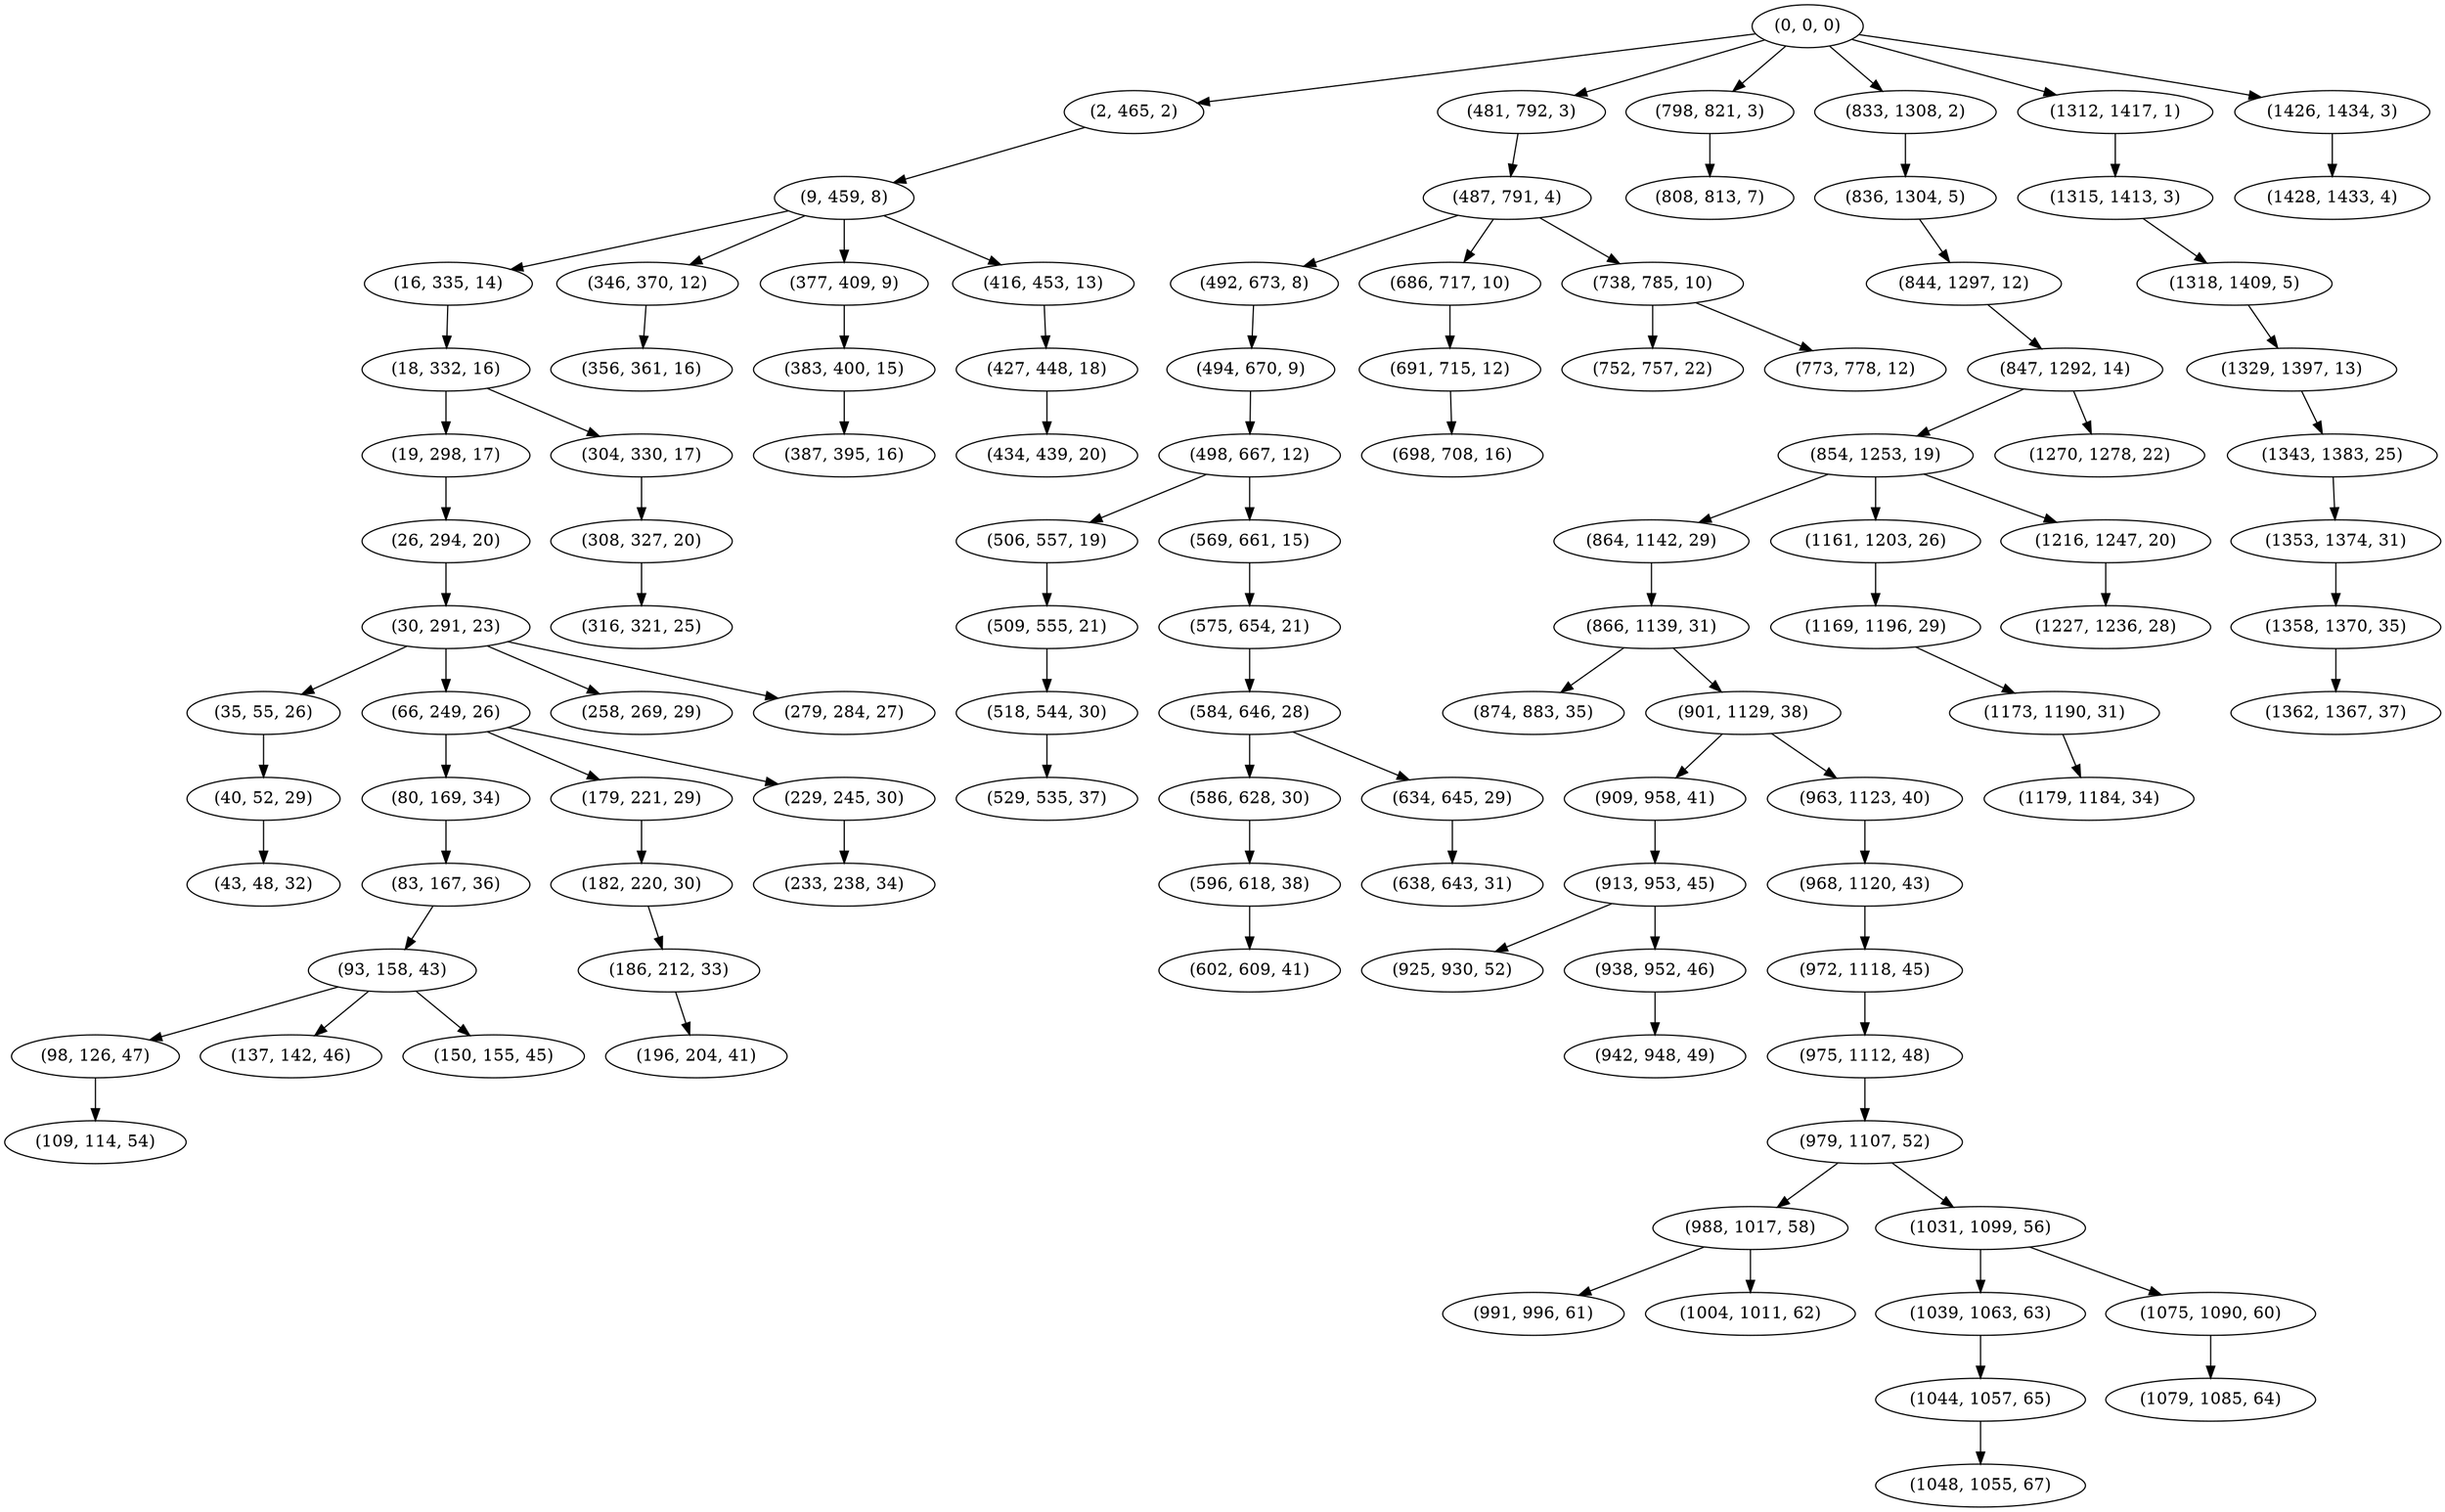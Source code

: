 digraph tree {
    "(0, 0, 0)";
    "(2, 465, 2)";
    "(9, 459, 8)";
    "(16, 335, 14)";
    "(18, 332, 16)";
    "(19, 298, 17)";
    "(26, 294, 20)";
    "(30, 291, 23)";
    "(35, 55, 26)";
    "(40, 52, 29)";
    "(43, 48, 32)";
    "(66, 249, 26)";
    "(80, 169, 34)";
    "(83, 167, 36)";
    "(93, 158, 43)";
    "(98, 126, 47)";
    "(109, 114, 54)";
    "(137, 142, 46)";
    "(150, 155, 45)";
    "(179, 221, 29)";
    "(182, 220, 30)";
    "(186, 212, 33)";
    "(196, 204, 41)";
    "(229, 245, 30)";
    "(233, 238, 34)";
    "(258, 269, 29)";
    "(279, 284, 27)";
    "(304, 330, 17)";
    "(308, 327, 20)";
    "(316, 321, 25)";
    "(346, 370, 12)";
    "(356, 361, 16)";
    "(377, 409, 9)";
    "(383, 400, 15)";
    "(387, 395, 16)";
    "(416, 453, 13)";
    "(427, 448, 18)";
    "(434, 439, 20)";
    "(481, 792, 3)";
    "(487, 791, 4)";
    "(492, 673, 8)";
    "(494, 670, 9)";
    "(498, 667, 12)";
    "(506, 557, 19)";
    "(509, 555, 21)";
    "(518, 544, 30)";
    "(529, 535, 37)";
    "(569, 661, 15)";
    "(575, 654, 21)";
    "(584, 646, 28)";
    "(586, 628, 30)";
    "(596, 618, 38)";
    "(602, 609, 41)";
    "(634, 645, 29)";
    "(638, 643, 31)";
    "(686, 717, 10)";
    "(691, 715, 12)";
    "(698, 708, 16)";
    "(738, 785, 10)";
    "(752, 757, 22)";
    "(773, 778, 12)";
    "(798, 821, 3)";
    "(808, 813, 7)";
    "(833, 1308, 2)";
    "(836, 1304, 5)";
    "(844, 1297, 12)";
    "(847, 1292, 14)";
    "(854, 1253, 19)";
    "(864, 1142, 29)";
    "(866, 1139, 31)";
    "(874, 883, 35)";
    "(901, 1129, 38)";
    "(909, 958, 41)";
    "(913, 953, 45)";
    "(925, 930, 52)";
    "(938, 952, 46)";
    "(942, 948, 49)";
    "(963, 1123, 40)";
    "(968, 1120, 43)";
    "(972, 1118, 45)";
    "(975, 1112, 48)";
    "(979, 1107, 52)";
    "(988, 1017, 58)";
    "(991, 996, 61)";
    "(1004, 1011, 62)";
    "(1031, 1099, 56)";
    "(1039, 1063, 63)";
    "(1044, 1057, 65)";
    "(1048, 1055, 67)";
    "(1075, 1090, 60)";
    "(1079, 1085, 64)";
    "(1161, 1203, 26)";
    "(1169, 1196, 29)";
    "(1173, 1190, 31)";
    "(1179, 1184, 34)";
    "(1216, 1247, 20)";
    "(1227, 1236, 28)";
    "(1270, 1278, 22)";
    "(1312, 1417, 1)";
    "(1315, 1413, 3)";
    "(1318, 1409, 5)";
    "(1329, 1397, 13)";
    "(1343, 1383, 25)";
    "(1353, 1374, 31)";
    "(1358, 1370, 35)";
    "(1362, 1367, 37)";
    "(1426, 1434, 3)";
    "(1428, 1433, 4)";
    "(0, 0, 0)" -> "(2, 465, 2)";
    "(0, 0, 0)" -> "(481, 792, 3)";
    "(0, 0, 0)" -> "(798, 821, 3)";
    "(0, 0, 0)" -> "(833, 1308, 2)";
    "(0, 0, 0)" -> "(1312, 1417, 1)";
    "(0, 0, 0)" -> "(1426, 1434, 3)";
    "(2, 465, 2)" -> "(9, 459, 8)";
    "(9, 459, 8)" -> "(16, 335, 14)";
    "(9, 459, 8)" -> "(346, 370, 12)";
    "(9, 459, 8)" -> "(377, 409, 9)";
    "(9, 459, 8)" -> "(416, 453, 13)";
    "(16, 335, 14)" -> "(18, 332, 16)";
    "(18, 332, 16)" -> "(19, 298, 17)";
    "(18, 332, 16)" -> "(304, 330, 17)";
    "(19, 298, 17)" -> "(26, 294, 20)";
    "(26, 294, 20)" -> "(30, 291, 23)";
    "(30, 291, 23)" -> "(35, 55, 26)";
    "(30, 291, 23)" -> "(66, 249, 26)";
    "(30, 291, 23)" -> "(258, 269, 29)";
    "(30, 291, 23)" -> "(279, 284, 27)";
    "(35, 55, 26)" -> "(40, 52, 29)";
    "(40, 52, 29)" -> "(43, 48, 32)";
    "(66, 249, 26)" -> "(80, 169, 34)";
    "(66, 249, 26)" -> "(179, 221, 29)";
    "(66, 249, 26)" -> "(229, 245, 30)";
    "(80, 169, 34)" -> "(83, 167, 36)";
    "(83, 167, 36)" -> "(93, 158, 43)";
    "(93, 158, 43)" -> "(98, 126, 47)";
    "(93, 158, 43)" -> "(137, 142, 46)";
    "(93, 158, 43)" -> "(150, 155, 45)";
    "(98, 126, 47)" -> "(109, 114, 54)";
    "(179, 221, 29)" -> "(182, 220, 30)";
    "(182, 220, 30)" -> "(186, 212, 33)";
    "(186, 212, 33)" -> "(196, 204, 41)";
    "(229, 245, 30)" -> "(233, 238, 34)";
    "(304, 330, 17)" -> "(308, 327, 20)";
    "(308, 327, 20)" -> "(316, 321, 25)";
    "(346, 370, 12)" -> "(356, 361, 16)";
    "(377, 409, 9)" -> "(383, 400, 15)";
    "(383, 400, 15)" -> "(387, 395, 16)";
    "(416, 453, 13)" -> "(427, 448, 18)";
    "(427, 448, 18)" -> "(434, 439, 20)";
    "(481, 792, 3)" -> "(487, 791, 4)";
    "(487, 791, 4)" -> "(492, 673, 8)";
    "(487, 791, 4)" -> "(686, 717, 10)";
    "(487, 791, 4)" -> "(738, 785, 10)";
    "(492, 673, 8)" -> "(494, 670, 9)";
    "(494, 670, 9)" -> "(498, 667, 12)";
    "(498, 667, 12)" -> "(506, 557, 19)";
    "(498, 667, 12)" -> "(569, 661, 15)";
    "(506, 557, 19)" -> "(509, 555, 21)";
    "(509, 555, 21)" -> "(518, 544, 30)";
    "(518, 544, 30)" -> "(529, 535, 37)";
    "(569, 661, 15)" -> "(575, 654, 21)";
    "(575, 654, 21)" -> "(584, 646, 28)";
    "(584, 646, 28)" -> "(586, 628, 30)";
    "(584, 646, 28)" -> "(634, 645, 29)";
    "(586, 628, 30)" -> "(596, 618, 38)";
    "(596, 618, 38)" -> "(602, 609, 41)";
    "(634, 645, 29)" -> "(638, 643, 31)";
    "(686, 717, 10)" -> "(691, 715, 12)";
    "(691, 715, 12)" -> "(698, 708, 16)";
    "(738, 785, 10)" -> "(752, 757, 22)";
    "(738, 785, 10)" -> "(773, 778, 12)";
    "(798, 821, 3)" -> "(808, 813, 7)";
    "(833, 1308, 2)" -> "(836, 1304, 5)";
    "(836, 1304, 5)" -> "(844, 1297, 12)";
    "(844, 1297, 12)" -> "(847, 1292, 14)";
    "(847, 1292, 14)" -> "(854, 1253, 19)";
    "(847, 1292, 14)" -> "(1270, 1278, 22)";
    "(854, 1253, 19)" -> "(864, 1142, 29)";
    "(854, 1253, 19)" -> "(1161, 1203, 26)";
    "(854, 1253, 19)" -> "(1216, 1247, 20)";
    "(864, 1142, 29)" -> "(866, 1139, 31)";
    "(866, 1139, 31)" -> "(874, 883, 35)";
    "(866, 1139, 31)" -> "(901, 1129, 38)";
    "(901, 1129, 38)" -> "(909, 958, 41)";
    "(901, 1129, 38)" -> "(963, 1123, 40)";
    "(909, 958, 41)" -> "(913, 953, 45)";
    "(913, 953, 45)" -> "(925, 930, 52)";
    "(913, 953, 45)" -> "(938, 952, 46)";
    "(938, 952, 46)" -> "(942, 948, 49)";
    "(963, 1123, 40)" -> "(968, 1120, 43)";
    "(968, 1120, 43)" -> "(972, 1118, 45)";
    "(972, 1118, 45)" -> "(975, 1112, 48)";
    "(975, 1112, 48)" -> "(979, 1107, 52)";
    "(979, 1107, 52)" -> "(988, 1017, 58)";
    "(979, 1107, 52)" -> "(1031, 1099, 56)";
    "(988, 1017, 58)" -> "(991, 996, 61)";
    "(988, 1017, 58)" -> "(1004, 1011, 62)";
    "(1031, 1099, 56)" -> "(1039, 1063, 63)";
    "(1031, 1099, 56)" -> "(1075, 1090, 60)";
    "(1039, 1063, 63)" -> "(1044, 1057, 65)";
    "(1044, 1057, 65)" -> "(1048, 1055, 67)";
    "(1075, 1090, 60)" -> "(1079, 1085, 64)";
    "(1161, 1203, 26)" -> "(1169, 1196, 29)";
    "(1169, 1196, 29)" -> "(1173, 1190, 31)";
    "(1173, 1190, 31)" -> "(1179, 1184, 34)";
    "(1216, 1247, 20)" -> "(1227, 1236, 28)";
    "(1312, 1417, 1)" -> "(1315, 1413, 3)";
    "(1315, 1413, 3)" -> "(1318, 1409, 5)";
    "(1318, 1409, 5)" -> "(1329, 1397, 13)";
    "(1329, 1397, 13)" -> "(1343, 1383, 25)";
    "(1343, 1383, 25)" -> "(1353, 1374, 31)";
    "(1353, 1374, 31)" -> "(1358, 1370, 35)";
    "(1358, 1370, 35)" -> "(1362, 1367, 37)";
    "(1426, 1434, 3)" -> "(1428, 1433, 4)";
}
